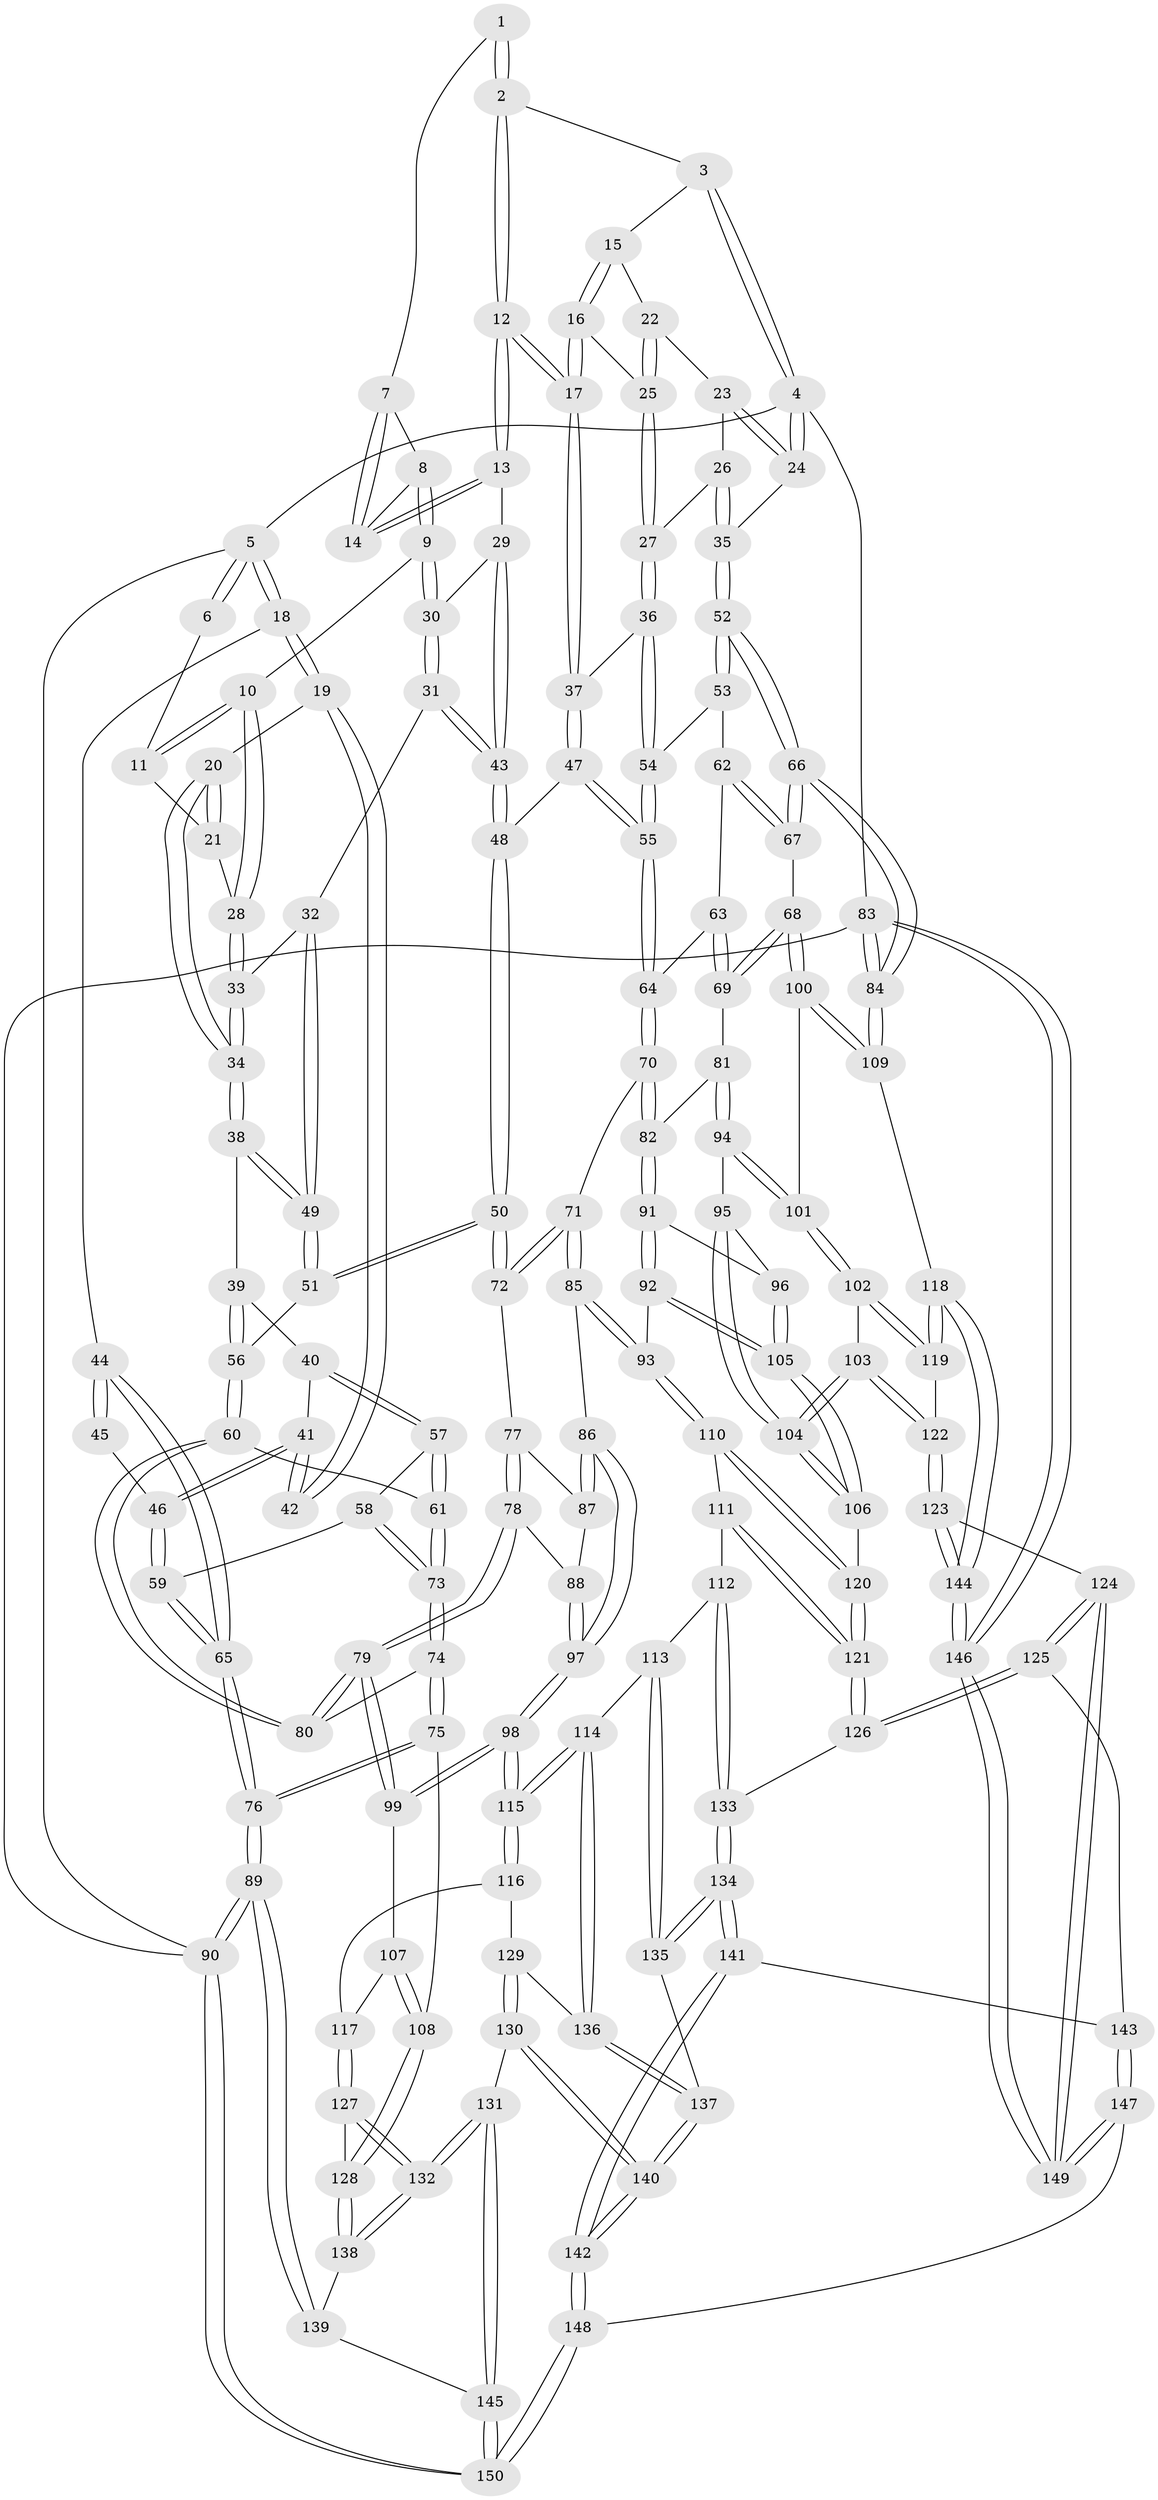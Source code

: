 // coarse degree distribution, {3: 0.12222222222222222, 6: 0.1, 5: 0.4111111111111111, 4: 0.36666666666666664}
// Generated by graph-tools (version 1.1) at 2025/24/03/03/25 07:24:36]
// undirected, 150 vertices, 372 edges
graph export_dot {
graph [start="1"]
  node [color=gray90,style=filled];
  1 [pos="+0.5937068479767958+0"];
  2 [pos="+0.6915603378278149+0"];
  3 [pos="+0.7380557325623943+0"];
  4 [pos="+1+0"];
  5 [pos="+0+0"];
  6 [pos="+0.27979921904514815+0"];
  7 [pos="+0.5809533579568289+0"];
  8 [pos="+0.5124438839479031+0.01106663484163071"];
  9 [pos="+0.4441572773720388+0.1077962767893136"];
  10 [pos="+0.40444518572524796+0.10002216904807215"];
  11 [pos="+0.2747247657826802+0"];
  12 [pos="+0.6492233342968098+0.17777023665803146"];
  13 [pos="+0.5981124882780563+0.16659340270384218"];
  14 [pos="+0.5816661528873757+0.11746576794108679"];
  15 [pos="+0.8108093778698553+0"];
  16 [pos="+0.7979461083179975+0.10393090160074805"];
  17 [pos="+0.6683137472104708+0.1956515715873659"];
  18 [pos="+0+0"];
  19 [pos="+0.1328607156754594+0.1264064828637783"];
  20 [pos="+0.16472248635628858+0.11312925069444403"];
  21 [pos="+0.20264197265073766+0.06041834525786908"];
  22 [pos="+0.9436536828047+0.07496594845141451"];
  23 [pos="+1+0.06417371649971057"];
  24 [pos="+1+0"];
  25 [pos="+0.8811075939499499+0.17186852742365266"];
  26 [pos="+0.9540960806638447+0.19691607720028734"];
  27 [pos="+0.8934946192271813+0.22495597832679448"];
  28 [pos="+0.3550181635506293+0.14654006846180914"];
  29 [pos="+0.5531011282825276+0.17051264395970717"];
  30 [pos="+0.48145408924158695+0.15244244309812893"];
  31 [pos="+0.43798927055678805+0.24066410740440766"];
  32 [pos="+0.3960332868802866+0.25259398893796076"];
  33 [pos="+0.31576747020960355+0.21958616769457254"];
  34 [pos="+0.2964076181446113+0.22783509482559028"];
  35 [pos="+1+0.17904858132238125"];
  36 [pos="+0.8915382847007339+0.23316145238381797"];
  37 [pos="+0.6782849358979929+0.22679182770079148"];
  38 [pos="+0.286416256343278+0.25214639238838327"];
  39 [pos="+0.27620985377246937+0.2737826358888104"];
  40 [pos="+0.1967397704306412+0.30126929393017005"];
  41 [pos="+0.15822484214716356+0.27932265138819096"];
  42 [pos="+0.1255759158199539+0.16318488764416267"];
  43 [pos="+0.5025205237850155+0.31289239795567647"];
  44 [pos="+0+0.3293469926433773"];
  45 [pos="+0.0906763315933392+0.20071094203885867"];
  46 [pos="+0.037710272707128595+0.34878488230206883"];
  47 [pos="+0.6697229078622868+0.3395709265526817"];
  48 [pos="+0.5221575011316318+0.37495382447710585"];
  49 [pos="+0.3951639258238627+0.32883312037709617"];
  50 [pos="+0.45888891699680956+0.44023068422160705"];
  51 [pos="+0.4025861880062494+0.4196661623432598"];
  52 [pos="+1+0.32625647811715475"];
  53 [pos="+0.9567560288139184+0.32947169301244666"];
  54 [pos="+0.8973791326024002+0.25573327759582537"];
  55 [pos="+0.7196204856028151+0.3930349891941365"];
  56 [pos="+0.33522190846816313+0.4175336080114014"];
  57 [pos="+0.18811083840306395+0.3841403621582689"];
  58 [pos="+0.013731204279468038+0.37691719944900626"];
  59 [pos="+0.010886164581779795+0.3755513673820894"];
  60 [pos="+0.2723882692185278+0.45399099438531937"];
  61 [pos="+0.23292602728282127+0.4488116119238666"];
  62 [pos="+0.9194491094643954+0.39581320706921486"];
  63 [pos="+0.8335819946273603+0.4142914739744586"];
  64 [pos="+0.7270202258305618+0.40879107851674334"];
  65 [pos="+0+0.3910054205811264"];
  66 [pos="+1+0.6389422504391745"];
  67 [pos="+0.9750519050397446+0.5672237617905207"];
  68 [pos="+0.9423172160575144+0.5735748688063008"];
  69 [pos="+0.8935947031972304+0.5615940815367183"];
  70 [pos="+0.7186917671764068+0.5065853783003728"];
  71 [pos="+0.5496309823055429+0.5346930659932226"];
  72 [pos="+0.46318567534477917+0.4563258006527329"];
  73 [pos="+0.1465801920062476+0.5049788196810415"];
  74 [pos="+0.12465070012804451+0.5766946485995692"];
  75 [pos="+0.032102341446026444+0.6729152567548634"];
  76 [pos="+0+0.6720871873003774"];
  77 [pos="+0.4451098910529813+0.4960098841563169"];
  78 [pos="+0.3454917354966997+0.5914613366961075"];
  79 [pos="+0.2908856901735498+0.6030976736340947"];
  80 [pos="+0.28951974270946557+0.6011940478893127"];
  81 [pos="+0.7984445151577505+0.5572554785053616"];
  82 [pos="+0.725829196825393+0.521965400384258"];
  83 [pos="+1+1"];
  84 [pos="+1+0.7430064161714168"];
  85 [pos="+0.5542754778611021+0.6296418719399893"];
  86 [pos="+0.45372174826974043+0.6528037834343888"];
  87 [pos="+0.44493713004659385+0.542825083289683"];
  88 [pos="+0.39317311227124097+0.6220459519824252"];
  89 [pos="+0+0.947266458556637"];
  90 [pos="+0+1"];
  91 [pos="+0.7001608950783899+0.5951891807612714"];
  92 [pos="+0.6691408273421565+0.645728652283221"];
  93 [pos="+0.5979872255405996+0.6761367039015403"];
  94 [pos="+0.8015849971267774+0.6417119068076849"];
  95 [pos="+0.798241015443155+0.6440921066809049"];
  96 [pos="+0.7655309590291451+0.6587402403311282"];
  97 [pos="+0.440924885281912+0.6650409519290754"];
  98 [pos="+0.42296792807187983+0.7158784243771845"];
  99 [pos="+0.286414569573208+0.6602234843571976"];
  100 [pos="+0.8591962513515873+0.6901593407616533"];
  101 [pos="+0.8540960828646265+0.6940226489925194"];
  102 [pos="+0.8447141538844742+0.7138275931115221"];
  103 [pos="+0.78419648512851+0.7517497867774148"];
  104 [pos="+0.7664040690597028+0.7432216118086608"];
  105 [pos="+0.7467717901174536+0.7291305414359672"];
  106 [pos="+0.7506891810707239+0.7372596133897069"];
  107 [pos="+0.28066182403762735+0.6681602204870748"];
  108 [pos="+0.11273367431472457+0.7259565394531982"];
  109 [pos="+1+0.7864302354564192"];
  110 [pos="+0.5977961448163998+0.6773299978156201"];
  111 [pos="+0.5925383437217979+0.7002209015762763"];
  112 [pos="+0.5073831930609147+0.7612048785350637"];
  113 [pos="+0.500387781380185+0.761399043941123"];
  114 [pos="+0.43061136760323143+0.747938969740157"];
  115 [pos="+0.42937437347831614+0.7459910872375252"];
  116 [pos="+0.30118641629448517+0.7695494147680148"];
  117 [pos="+0.2939341814366881+0.7666209617755798"];
  118 [pos="+0.9808469554078931+0.834330260970202"];
  119 [pos="+0.9576767404902199+0.8298573181954847"];
  120 [pos="+0.7208909678561928+0.7552304050964218"];
  121 [pos="+0.6487369408624679+0.8111077202619794"];
  122 [pos="+0.8083540202061221+0.8466390202421447"];
  123 [pos="+0.77031725420952+0.9016684720131395"];
  124 [pos="+0.7621007947979354+0.9083486039972395"];
  125 [pos="+0.6731865691644703+0.8763698183517622"];
  126 [pos="+0.6454277681947433+0.8331608470490849"];
  127 [pos="+0.19370995877492445+0.8384247457844477"];
  128 [pos="+0.1437675434868263+0.7791082403809898"];
  129 [pos="+0.3249396893749031+0.8090897935594861"];
  130 [pos="+0.30505971594804576+0.9057457640720539"];
  131 [pos="+0.21187111037753842+0.9008411417263023"];
  132 [pos="+0.2043136701065845+0.8862561397112745"];
  133 [pos="+0.5683152427932748+0.8435596285489236"];
  134 [pos="+0.5221766898091496+0.8923286050400492"];
  135 [pos="+0.4928481379585061+0.8664659025558973"];
  136 [pos="+0.41148141848654574+0.825046948567277"];
  137 [pos="+0.411927365721899+0.8356291801644885"];
  138 [pos="+0.037972650599681385+0.9054407516031409"];
  139 [pos="+0.024813979763077778+0.9109625511180099"];
  140 [pos="+0.3674949534261007+0.9263338712560382"];
  141 [pos="+0.5197158155889645+0.9185707930893321"];
  142 [pos="+0.43819592377085914+1"];
  143 [pos="+0.6244089358036315+0.941502438967672"];
  144 [pos="+0.9270032274219953+0.9529275706288498"];
  145 [pos="+0.1807294460325311+1"];
  146 [pos="+0.9162715162262086+1"];
  147 [pos="+0.6141470627760022+1"];
  148 [pos="+0.45374171379922806+1"];
  149 [pos="+0.7772446045221248+1"];
  150 [pos="+0.1468676055850343+1"];
  1 -- 2;
  1 -- 2;
  1 -- 7;
  2 -- 3;
  2 -- 12;
  2 -- 12;
  3 -- 4;
  3 -- 4;
  3 -- 15;
  4 -- 5;
  4 -- 24;
  4 -- 24;
  4 -- 83;
  5 -- 6;
  5 -- 6;
  5 -- 18;
  5 -- 18;
  5 -- 90;
  6 -- 11;
  7 -- 8;
  7 -- 14;
  7 -- 14;
  8 -- 9;
  8 -- 9;
  8 -- 14;
  9 -- 10;
  9 -- 30;
  9 -- 30;
  10 -- 11;
  10 -- 11;
  10 -- 28;
  10 -- 28;
  11 -- 21;
  12 -- 13;
  12 -- 13;
  12 -- 17;
  12 -- 17;
  13 -- 14;
  13 -- 14;
  13 -- 29;
  15 -- 16;
  15 -- 16;
  15 -- 22;
  16 -- 17;
  16 -- 17;
  16 -- 25;
  17 -- 37;
  17 -- 37;
  18 -- 19;
  18 -- 19;
  18 -- 44;
  19 -- 20;
  19 -- 42;
  19 -- 42;
  20 -- 21;
  20 -- 21;
  20 -- 34;
  20 -- 34;
  21 -- 28;
  22 -- 23;
  22 -- 25;
  22 -- 25;
  23 -- 24;
  23 -- 24;
  23 -- 26;
  24 -- 35;
  25 -- 27;
  25 -- 27;
  26 -- 27;
  26 -- 35;
  26 -- 35;
  27 -- 36;
  27 -- 36;
  28 -- 33;
  28 -- 33;
  29 -- 30;
  29 -- 43;
  29 -- 43;
  30 -- 31;
  30 -- 31;
  31 -- 32;
  31 -- 43;
  31 -- 43;
  32 -- 33;
  32 -- 49;
  32 -- 49;
  33 -- 34;
  33 -- 34;
  34 -- 38;
  34 -- 38;
  35 -- 52;
  35 -- 52;
  36 -- 37;
  36 -- 54;
  36 -- 54;
  37 -- 47;
  37 -- 47;
  38 -- 39;
  38 -- 49;
  38 -- 49;
  39 -- 40;
  39 -- 56;
  39 -- 56;
  40 -- 41;
  40 -- 57;
  40 -- 57;
  41 -- 42;
  41 -- 42;
  41 -- 46;
  41 -- 46;
  43 -- 48;
  43 -- 48;
  44 -- 45;
  44 -- 45;
  44 -- 65;
  44 -- 65;
  45 -- 46;
  46 -- 59;
  46 -- 59;
  47 -- 48;
  47 -- 55;
  47 -- 55;
  48 -- 50;
  48 -- 50;
  49 -- 51;
  49 -- 51;
  50 -- 51;
  50 -- 51;
  50 -- 72;
  50 -- 72;
  51 -- 56;
  52 -- 53;
  52 -- 53;
  52 -- 66;
  52 -- 66;
  53 -- 54;
  53 -- 62;
  54 -- 55;
  54 -- 55;
  55 -- 64;
  55 -- 64;
  56 -- 60;
  56 -- 60;
  57 -- 58;
  57 -- 61;
  57 -- 61;
  58 -- 59;
  58 -- 73;
  58 -- 73;
  59 -- 65;
  59 -- 65;
  60 -- 61;
  60 -- 80;
  60 -- 80;
  61 -- 73;
  61 -- 73;
  62 -- 63;
  62 -- 67;
  62 -- 67;
  63 -- 64;
  63 -- 69;
  63 -- 69;
  64 -- 70;
  64 -- 70;
  65 -- 76;
  65 -- 76;
  66 -- 67;
  66 -- 67;
  66 -- 84;
  66 -- 84;
  67 -- 68;
  68 -- 69;
  68 -- 69;
  68 -- 100;
  68 -- 100;
  69 -- 81;
  70 -- 71;
  70 -- 82;
  70 -- 82;
  71 -- 72;
  71 -- 72;
  71 -- 85;
  71 -- 85;
  72 -- 77;
  73 -- 74;
  73 -- 74;
  74 -- 75;
  74 -- 75;
  74 -- 80;
  75 -- 76;
  75 -- 76;
  75 -- 108;
  76 -- 89;
  76 -- 89;
  77 -- 78;
  77 -- 78;
  77 -- 87;
  78 -- 79;
  78 -- 79;
  78 -- 88;
  79 -- 80;
  79 -- 80;
  79 -- 99;
  79 -- 99;
  81 -- 82;
  81 -- 94;
  81 -- 94;
  82 -- 91;
  82 -- 91;
  83 -- 84;
  83 -- 84;
  83 -- 146;
  83 -- 146;
  83 -- 90;
  84 -- 109;
  84 -- 109;
  85 -- 86;
  85 -- 93;
  85 -- 93;
  86 -- 87;
  86 -- 87;
  86 -- 97;
  86 -- 97;
  87 -- 88;
  88 -- 97;
  88 -- 97;
  89 -- 90;
  89 -- 90;
  89 -- 139;
  89 -- 139;
  90 -- 150;
  90 -- 150;
  91 -- 92;
  91 -- 92;
  91 -- 96;
  92 -- 93;
  92 -- 105;
  92 -- 105;
  93 -- 110;
  93 -- 110;
  94 -- 95;
  94 -- 101;
  94 -- 101;
  95 -- 96;
  95 -- 104;
  95 -- 104;
  96 -- 105;
  96 -- 105;
  97 -- 98;
  97 -- 98;
  98 -- 99;
  98 -- 99;
  98 -- 115;
  98 -- 115;
  99 -- 107;
  100 -- 101;
  100 -- 109;
  100 -- 109;
  101 -- 102;
  101 -- 102;
  102 -- 103;
  102 -- 119;
  102 -- 119;
  103 -- 104;
  103 -- 104;
  103 -- 122;
  103 -- 122;
  104 -- 106;
  104 -- 106;
  105 -- 106;
  105 -- 106;
  106 -- 120;
  107 -- 108;
  107 -- 108;
  107 -- 117;
  108 -- 128;
  108 -- 128;
  109 -- 118;
  110 -- 111;
  110 -- 120;
  110 -- 120;
  111 -- 112;
  111 -- 121;
  111 -- 121;
  112 -- 113;
  112 -- 133;
  112 -- 133;
  113 -- 114;
  113 -- 135;
  113 -- 135;
  114 -- 115;
  114 -- 115;
  114 -- 136;
  114 -- 136;
  115 -- 116;
  115 -- 116;
  116 -- 117;
  116 -- 129;
  117 -- 127;
  117 -- 127;
  118 -- 119;
  118 -- 119;
  118 -- 144;
  118 -- 144;
  119 -- 122;
  120 -- 121;
  120 -- 121;
  121 -- 126;
  121 -- 126;
  122 -- 123;
  122 -- 123;
  123 -- 124;
  123 -- 144;
  123 -- 144;
  124 -- 125;
  124 -- 125;
  124 -- 149;
  124 -- 149;
  125 -- 126;
  125 -- 126;
  125 -- 143;
  126 -- 133;
  127 -- 128;
  127 -- 132;
  127 -- 132;
  128 -- 138;
  128 -- 138;
  129 -- 130;
  129 -- 130;
  129 -- 136;
  130 -- 131;
  130 -- 140;
  130 -- 140;
  131 -- 132;
  131 -- 132;
  131 -- 145;
  131 -- 145;
  132 -- 138;
  132 -- 138;
  133 -- 134;
  133 -- 134;
  134 -- 135;
  134 -- 135;
  134 -- 141;
  134 -- 141;
  135 -- 137;
  136 -- 137;
  136 -- 137;
  137 -- 140;
  137 -- 140;
  138 -- 139;
  139 -- 145;
  140 -- 142;
  140 -- 142;
  141 -- 142;
  141 -- 142;
  141 -- 143;
  142 -- 148;
  142 -- 148;
  143 -- 147;
  143 -- 147;
  144 -- 146;
  144 -- 146;
  145 -- 150;
  145 -- 150;
  146 -- 149;
  146 -- 149;
  147 -- 148;
  147 -- 149;
  147 -- 149;
  148 -- 150;
  148 -- 150;
}
